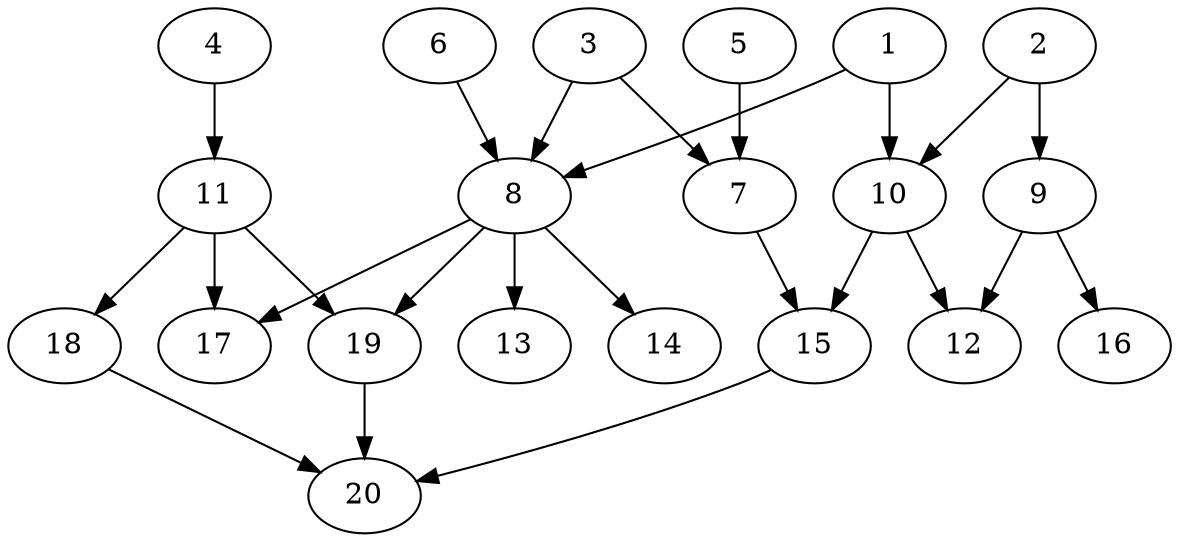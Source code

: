 // DAG automatically generated by daggen at Sat Jul 27 15:38:13 2019
// ./daggen --dot -n 20 --ccr 0.5 --fat 0.6 --regular 0.5 --density 0.4 --mindata 5242880 --maxdata 52428800 
digraph G {
  1 [size="63279104", alpha="0.01", expect_size="31639552"] 
  1 -> 8 [size ="31639552"]
  1 -> 10 [size ="31639552"]
  2 [size="45774848", alpha="0.10", expect_size="22887424"] 
  2 -> 9 [size ="22887424"]
  2 -> 10 [size ="22887424"]
  3 [size="27752448", alpha="0.11", expect_size="13876224"] 
  3 -> 7 [size ="13876224"]
  3 -> 8 [size ="13876224"]
  4 [size="79943680", alpha="0.05", expect_size="39971840"] 
  4 -> 11 [size ="39971840"]
  5 [size="26605568", alpha="0.19", expect_size="13302784"] 
  5 -> 7 [size ="13302784"]
  6 [size="65228800", alpha="0.08", expect_size="32614400"] 
  6 -> 8 [size ="32614400"]
  7 [size="53469184", alpha="0.20", expect_size="26734592"] 
  7 -> 15 [size ="26734592"]
  8 [size="37947392", alpha="0.19", expect_size="18973696"] 
  8 -> 13 [size ="18973696"]
  8 -> 14 [size ="18973696"]
  8 -> 17 [size ="18973696"]
  8 -> 19 [size ="18973696"]
  9 [size="81725440", alpha="0.10", expect_size="40862720"] 
  9 -> 12 [size ="40862720"]
  9 -> 16 [size ="40862720"]
  10 [size="48195584", alpha="0.08", expect_size="24097792"] 
  10 -> 12 [size ="24097792"]
  10 -> 15 [size ="24097792"]
  11 [size="41439232", alpha="0.18", expect_size="20719616"] 
  11 -> 17 [size ="20719616"]
  11 -> 18 [size ="20719616"]
  11 -> 19 [size ="20719616"]
  12 [size="46135296", alpha="0.05", expect_size="23067648"] 
  13 [size="91015168", alpha="0.09", expect_size="45507584"] 
  14 [size="48474112", alpha="0.16", expect_size="24237056"] 
  15 [size="70797312", alpha="0.18", expect_size="35398656"] 
  15 -> 20 [size ="35398656"]
  16 [size="68024320", alpha="0.03", expect_size="34012160"] 
  17 [size="104802304", alpha="0.18", expect_size="52401152"] 
  18 [size="102602752", alpha="0.02", expect_size="51301376"] 
  18 -> 20 [size ="51301376"]
  19 [size="95856640", alpha="0.09", expect_size="47928320"] 
  19 -> 20 [size ="47928320"]
  20 [size="48982016", alpha="0.05", expect_size="24491008"] 
}
